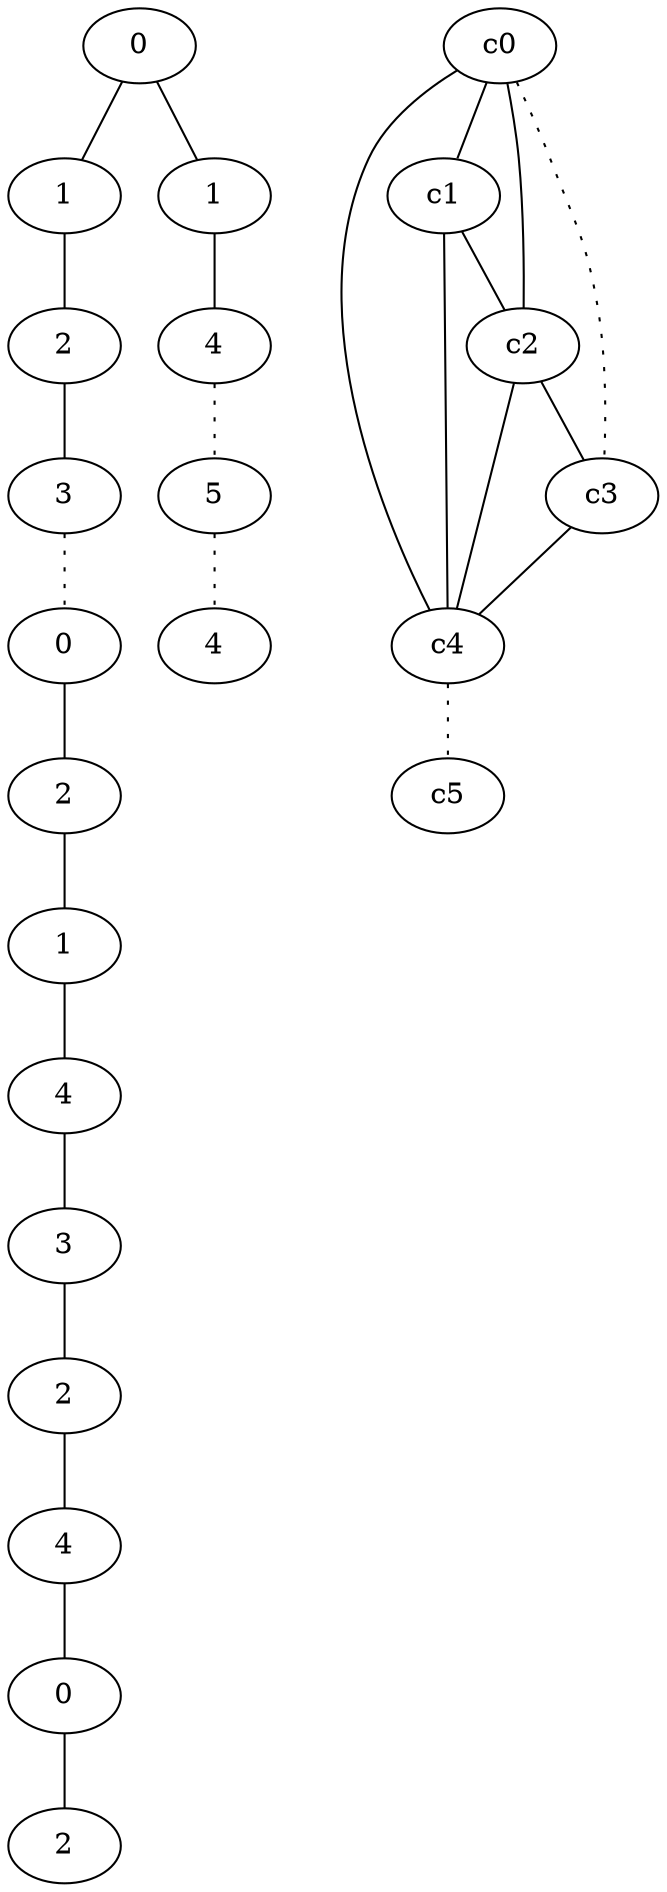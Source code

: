 graph {
a0[label=0];
a1[label=1];
a2[label=2];
a3[label=3];
a4[label=0];
a5[label=2];
a6[label=1];
a7[label=4];
a8[label=3];
a9[label=2];
a10[label=4];
a11[label=0];
a12[label=2];
a13[label=1];
a14[label=4];
a15[label=5];
a16[label=4];
a0 -- a1;
a0 -- a13;
a1 -- a2;
a2 -- a3;
a3 -- a4 [style=dotted];
a4 -- a5;
a5 -- a6;
a6 -- a7;
a7 -- a8;
a8 -- a9;
a9 -- a10;
a10 -- a11;
a11 -- a12;
a13 -- a14;
a14 -- a15 [style=dotted];
a15 -- a16 [style=dotted];
c0 -- c1;
c0 -- c2;
c0 -- c3 [style=dotted];
c0 -- c4;
c1 -- c2;
c1 -- c4;
c2 -- c3;
c2 -- c4;
c3 -- c4;
c4 -- c5 [style=dotted];
}
